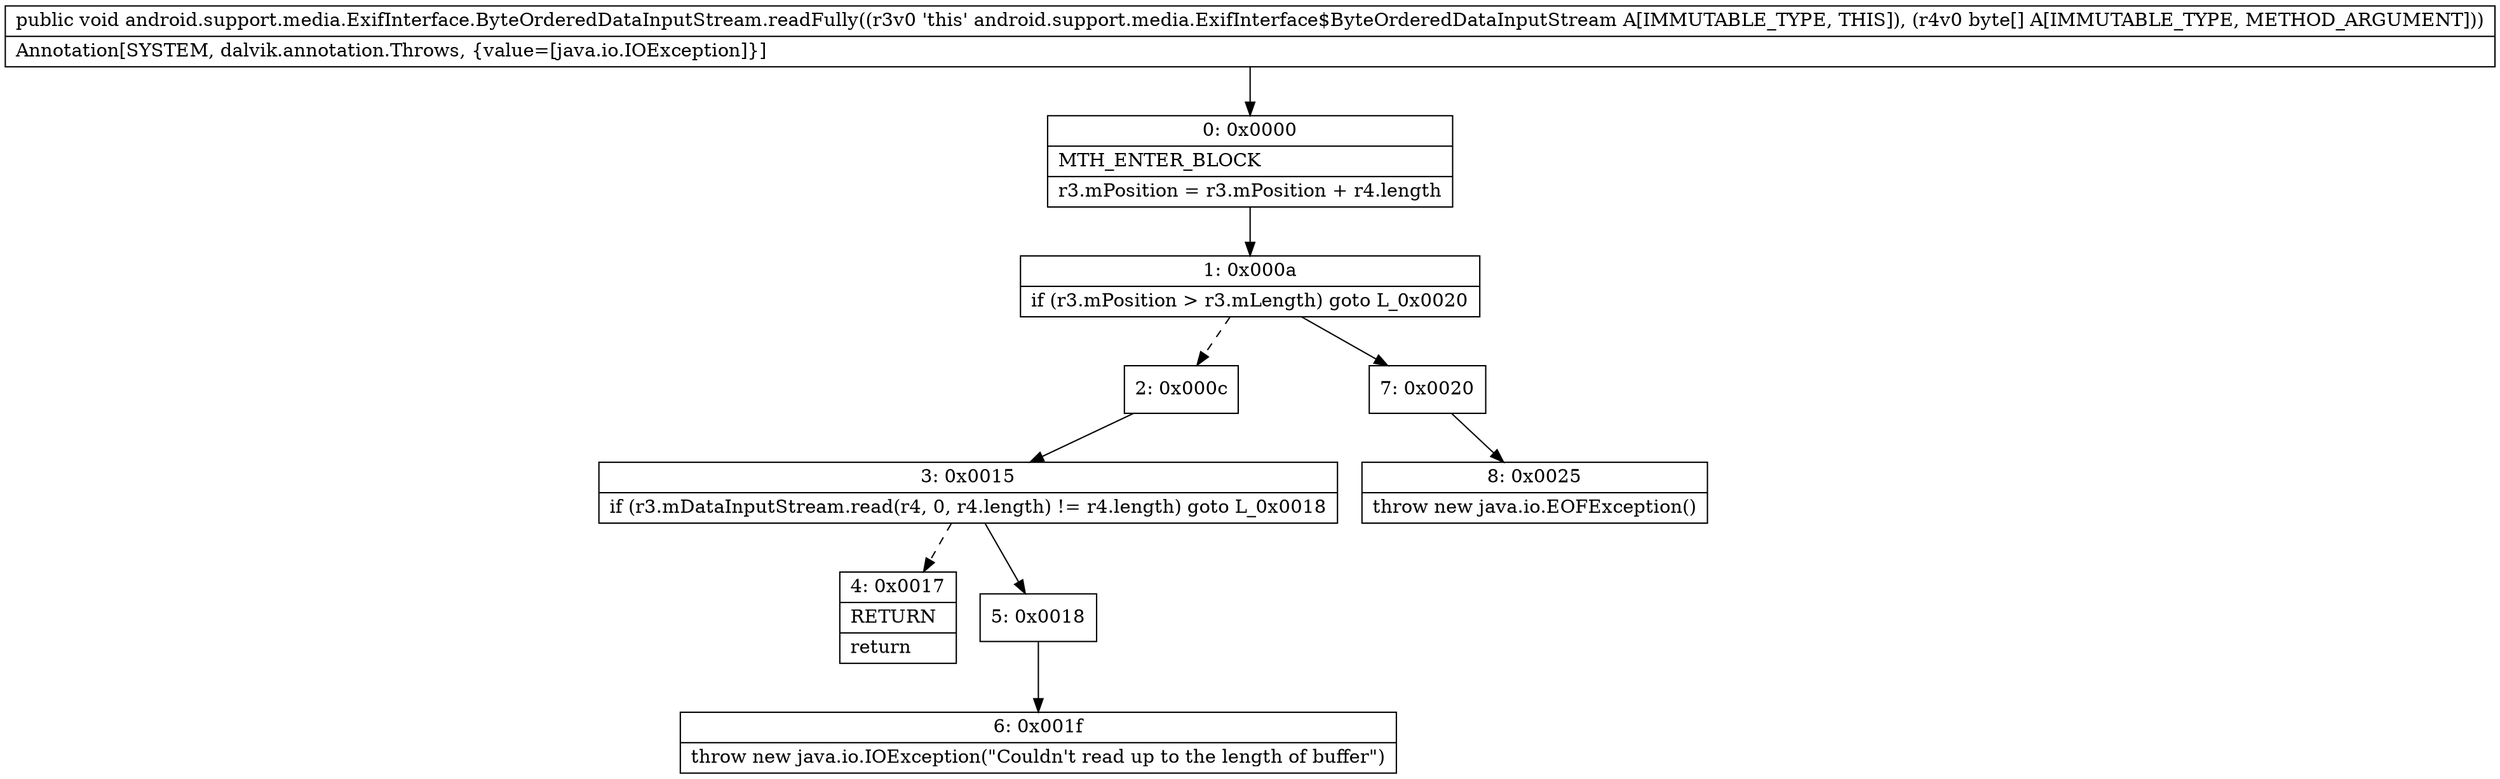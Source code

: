 digraph "CFG forandroid.support.media.ExifInterface.ByteOrderedDataInputStream.readFully([B)V" {
Node_0 [shape=record,label="{0\:\ 0x0000|MTH_ENTER_BLOCK\l|r3.mPosition = r3.mPosition + r4.length\l}"];
Node_1 [shape=record,label="{1\:\ 0x000a|if (r3.mPosition \> r3.mLength) goto L_0x0020\l}"];
Node_2 [shape=record,label="{2\:\ 0x000c}"];
Node_3 [shape=record,label="{3\:\ 0x0015|if (r3.mDataInputStream.read(r4, 0, r4.length) != r4.length) goto L_0x0018\l}"];
Node_4 [shape=record,label="{4\:\ 0x0017|RETURN\l|return\l}"];
Node_5 [shape=record,label="{5\:\ 0x0018}"];
Node_6 [shape=record,label="{6\:\ 0x001f|throw new java.io.IOException(\"Couldn't read up to the length of buffer\")\l}"];
Node_7 [shape=record,label="{7\:\ 0x0020}"];
Node_8 [shape=record,label="{8\:\ 0x0025|throw new java.io.EOFException()\l}"];
MethodNode[shape=record,label="{public void android.support.media.ExifInterface.ByteOrderedDataInputStream.readFully((r3v0 'this' android.support.media.ExifInterface$ByteOrderedDataInputStream A[IMMUTABLE_TYPE, THIS]), (r4v0 byte[] A[IMMUTABLE_TYPE, METHOD_ARGUMENT]))  | Annotation[SYSTEM, dalvik.annotation.Throws, \{value=[java.io.IOException]\}]\l}"];
MethodNode -> Node_0;
Node_0 -> Node_1;
Node_1 -> Node_2[style=dashed];
Node_1 -> Node_7;
Node_2 -> Node_3;
Node_3 -> Node_4[style=dashed];
Node_3 -> Node_5;
Node_5 -> Node_6;
Node_7 -> Node_8;
}

